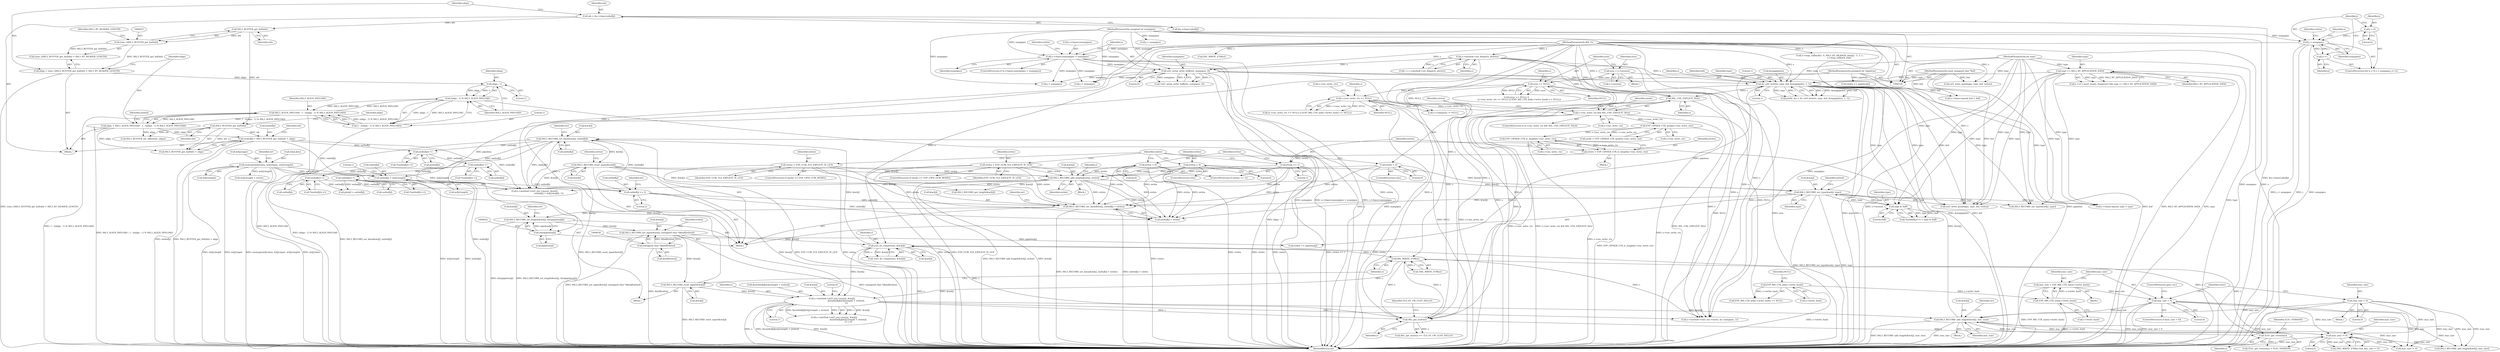 digraph "0_openssl_4ad93618d26a3ea23d36ad5498ff4f59eff3a4d2@array" {
"1000782" [label="(Call,outbuf[j] + wr[j].length)"];
"1000725" [label="(Call,SSL3_RECORD_set_data(&wr[j], outbuf[j]))"];
"1000653" [label="(Call,ssl3_do_compress(s, &wr[j]))"];
"1000574" [label="(Call,TLS1_get_version(s))"];
"1000565" [label="(Call,SSL_get_state(s))"];
"1000308" [label="(Call,do_ssl3_write(s, type, buf, &tmppipelen, 1, 1))"];
"1000196" [label="(Call,s->method->ssl_dispatch_alert(s))"];
"1000129" [label="(MethodParameterIn,SSL *s)"];
"1000214" [label="(Call,ssl3_setup_write_buffer(s, numpipes, 0))"];
"1000205" [label="(Call,s->rlayer.numwpipes < numpipes)"];
"1000165" [label="(Call,j < numpipes)"];
"1000168" [label="(Call,j++)"];
"1000162" [label="(Call,j = 0)"];
"1000133" [label="(MethodParameterIn,unsigned int numpipes)"];
"1000131" [label="(MethodParameterIn,const unsigned char *buf)"];
"1000298" [label="(Call,type == SSL3_RT_APPLICATION_DATA)"];
"1000130" [label="(MethodParameterIn,int type)"];
"1000466" [label="(Call,SSL_USE_EXPLICIT_IV(s))"];
"1000690" [label="(Call,SSL_WRITE_ETM(s))"];
"1000698" [label="(Call,s->method->ssl3_enc->mac(s, &wr[j],\n                                          &(outbuf[j][wr[j].length + eivlen]),\n                                          1))"];
"1000682" [label="(Call,SSL3_RECORD_reset_input(&wr[j]))"];
"1000628" [label="(Call,SSL3_RECORD_set_input(&wr[j], (unsigned char *)&buf[totlen]))"];
"1000618" [label="(Call,SSL3_RECORD_set_length(&wr[j], (int)pipelens[j]))"];
"1000608" [label="(Call,SSL3_RECORD_set_data(&wr[j], outbuf[j] + eivlen))"];
"1000545" [label="(Call,SSL3_RECORD_set_type(&wr[j], type))"];
"1000741" [label="(Call,SSL3_RECORD_add_length(&wr[j], eivlen))"];
"1000733" [label="(Call,SSL3_RECORD_reset_input(&wr[j]))"];
"1000488" [label="(Call,eivlen <= 1)"];
"1000481" [label="(Call,eivlen = EVP_CIPHER_CTX_iv_length(s->enc_write_ctx))"];
"1000483" [label="(Call,EVP_CIPHER_CTX_iv_length(s->enc_write_ctx))"];
"1000472" [label="(Call,EVP_CIPHER_CTX_mode(s->enc_write_ctx))"];
"1000462" [label="(Call,s->enc_write_ctx && SSL_USE_EXPLICIT_IV(s))"];
"1000241" [label="(Call,s->enc_write_ctx == NULL)"];
"1000237" [label="(Call,sess == NULL)"];
"1000230" [label="(Call,sess = s->session)"];
"1000499" [label="(Call,eivlen = EVP_GCM_TLS_EXPLICIT_IV_LEN)"];
"1000511" [label="(Call,eivlen = 0)"];
"1000491" [label="(Call,eivlen = 0)"];
"1000507" [label="(Call,eivlen = EVP_CCM_TLS_EXPLICIT_IV_LEN)"];
"1000515" [label="(Call,eivlen = 0)"];
"1000542" [label="(Call,type & 0xff)"];
"1000603" [label="(Call,outbuf[j] += 2)"];
"1000579" [label="(Call,outbuf[j]++)"];
"1000553" [label="(Call,outbuf[j]++)"];
"1000538" [label="(Call,outbuf[j]++)"];
"1000450" [label="(Call,outbuf[j] = SSL3_BUFFER_get_buf(wb) + align)"];
"1000455" [label="(Call,SSL3_BUFFER_get_buf(wb))"];
"1000436" [label="(Call,SSL3_BUFFER_get_buf(wb))"];
"1000421" [label="(Call,wb = &s->rlayer.wbuf[j])"];
"1000439" [label="(Call,align = SSL3_ALIGN_PAYLOAD - 1 - ((align - 1) % SSL3_ALIGN_PAYLOAD))"];
"1000441" [label="(Call,SSL3_ALIGN_PAYLOAD - 1 - ((align - 1) % SSL3_ALIGN_PAYLOAD))"];
"1000445" [label="(Call,(align - 1) % SSL3_ALIGN_PAYLOAD)"];
"1000446" [label="(Call,align - 1)"];
"1000431" [label="(Call,align = (size_t)SSL3_BUFFER_get_buf(wb) + SSL3_RT_HEADER_LENGTH)"];
"1000434" [label="(Call,(size_t)SSL3_BUFFER_get_buf(wb))"];
"1000443" [label="(Call,1 - ((align - 1) % SSL3_ALIGN_PAYLOAD))"];
"1000587" [label="(Call,outbuf[j]++)"];
"1000623" [label="(Call,(int)pipelens[j])"];
"1000132" [label="(MethodParameterIn,unsigned int *pipelens)"];
"1000633" [label="(Call,(unsigned char *)&buf[totlen])"];
"1000719" [label="(Call,SSL3_RECORD_add_length(&wr[j], mac_size))"];
"1000692" [label="(Call,mac_size != 0)"];
"1000273" [label="(Call,mac_size < 0)"];
"1000266" [label="(Call,mac_size = EVP_MD_CTX_size(s->write_hash))"];
"1000268" [label="(Call,EVP_MD_CTX_size(s->write_hash))"];
"1000247" [label="(Call,EVP_MD_CTX_md(s->write_hash))"];
"1000261" [label="(Call,mac_size = 0)"];
"1000666" [label="(Call,memcpy(wr[j].data, wr[j].input, wr[j].length))"];
"1000205" [label="(Call,s->rlayer.numwpipes < numpipes)"];
"1000457" [label="(Identifier,align)"];
"1000739" [label="(Identifier,eivlen)"];
"1000791" [label="(Literal,1)"];
"1000730" [label="(Call,outbuf[j])"];
"1000573" [label="(Call,TLS1_get_version(s) > TLS1_VERSION)"];
"1000609" [label="(Call,&wr[j])"];
"1000315" [label="(Literal,1)"];
"1000217" [label="(Literal,0)"];
"1000440" [label="(Identifier,align)"];
"1000499" [label="(Call,eivlen = EVP_GCM_TLS_EXPLICIT_IV_LEN)"];
"1000794" [label="(Call,SSL3_RECORD_add_length(&wr[j], mac_size))"];
"1000169" [label="(Identifier,j)"];
"1000884" [label="(Call,s->rlayer.wpend_type = type)"];
"1000542" [label="(Call,type & 0xff)"];
"1000422" [label="(Identifier,wb)"];
"1000461" [label="(ControlStructure,if (s->enc_write_ctx && SSL_USE_EXPLICIT_IV(s)))"];
"1000736" [label="(Identifier,wr)"];
"1000667" [label="(Call,wr[j].data)"];
"1000813" [label="(Call,s->msg_callback(1, 0, SSL3_RT_HEADER, plen[j] - 5, 5, s,\n                            s->msg_callback_arg))"];
"1000543" [label="(Identifier,type)"];
"1000509" [label="(Identifier,EVP_CCM_TLS_EXPLICIT_IV_LEN)"];
"1000463" [label="(Call,s->enc_write_ctx)"];
"1000625" [label="(Call,pipelens[j])"];
"1000782" [label="(Call,outbuf[j] + wr[j].length)"];
"1000631" [label="(Identifier,wr)"];
"1000628" [label="(Call,SSL3_RECORD_set_input(&wr[j], (unsigned char *)&buf[totlen]))"];
"1000161" [label="(ControlStructure,for (j = 0; j < numpipes; j++))"];
"1000877" [label="(Call,s->rlayer.wpend_buf = buf)"];
"1000240" [label="(Call,(s->enc_write_ctx == NULL) || (EVP_MD_CTX_md(s->write_hash) == NULL))"];
"1000535" [label="(Block,)"];
"1000536" [label="(Call,*(outbuf[j]++) = type & 0xff)"];
"1000770" [label="(Call,mac_size != 0)"];
"1000131" [label="(MethodParameterIn,const unsigned char *buf)"];
"1000276" [label="(ControlStructure,goto err;)"];
"1000272" [label="(ControlStructure,if (mac_size < 0))"];
"1000204" [label="(ControlStructure,if (s->rlayer.numwpipes < numpipes))"];
"1000555" [label="(Identifier,outbuf)"];
"1000248" [label="(Call,s->write_hash)"];
"1000690" [label="(Call,SSL_WRITE_ETM(s))"];
"1000801" [label="(Call,SSL3_RECORD_get_length(&wr[j]))"];
"1000621" [label="(Identifier,wr)"];
"1000908" [label="(MethodReturn,int)"];
"1000420" [label="(Block,)"];
"1000273" [label="(Call,mac_size < 0)"];
"1000482" [label="(Identifier,eivlen)"];
"1000613" [label="(Call,outbuf[j] + eivlen)"];
"1000481" [label="(Call,eivlen = EVP_CIPHER_CTX_iv_length(s->enc_write_ctx))"];
"1000167" [label="(Identifier,numpipes)"];
"1000423" [label="(Call,&s->rlayer.wbuf[j])"];
"1000251" [label="(Identifier,NULL)"];
"1000741" [label="(Call,SSL3_RECORD_add_length(&wr[j], eivlen))"];
"1000300" [label="(Identifier,SSL3_RT_APPLICATION_DATA)"];
"1000488" [label="(Call,eivlen <= 1)"];
"1000539" [label="(Call,outbuf[j])"];
"1000458" [label="(Call,SSL3_BUFFER_set_offset(wb, align))"];
"1000733" [label="(Call,SSL3_RECORD_reset_input(&wr[j]))"];
"1000447" [label="(Identifier,align)"];
"1000579" [label="(Call,outbuf[j]++)"];
"1000467" [label="(Identifier,s)"];
"1000783" [label="(Call,outbuf[j])"];
"1000550" [label="(Identifier,type)"];
"1000512" [label="(Identifier,eivlen)"];
"1000501" [label="(Identifier,EVP_GCM_TLS_EXPLICIT_IV_LEN)"];
"1000451" [label="(Call,outbuf[j])"];
"1000182" [label="(Call,ssl3_write_pending(s, type, buf, totlen))"];
"1000565" [label="(Call,SSL_get_state(s))"];
"1000689" [label="(Call,!SSL_WRITE_ETM(s))"];
"1000633" [label="(Call,(unsigned char *)&buf[totlen])"];
"1000618" [label="(Call,SSL3_RECORD_set_length(&wr[j], (int)pipelens[j]))"];
"1000466" [label="(Call,SSL_USE_EXPLICIT_IV(s))"];
"1000441" [label="(Call,SSL3_ALIGN_PAYLOAD - 1 - ((align - 1) % SSL3_ALIGN_PAYLOAD))"];
"1000236" [label="(Call,(sess == NULL) ||\n        (s->enc_write_ctx == NULL) || (EVP_MD_CTX_md(s->write_hash) == NULL))"];
"1000682" [label="(Call,SSL3_RECORD_reset_input(&wr[j]))"];
"1000717" [label="(Literal,0)"];
"1000211" [label="(Identifier,numpipes)"];
"1000491" [label="(Call,eivlen = 0)"];
"1000432" [label="(Identifier,align)"];
"1000768" [label="(Call,SSL_WRITE_ETM(s))"];
"1000691" [label="(Identifier,s)"];
"1000171" [label="(Identifier,totlen)"];
"1000493" [label="(Literal,0)"];
"1000433" [label="(Call,(size_t)SSL3_BUFFER_get_buf(wb) + SSL3_RT_HEADER_LENGTH)"];
"1000655" [label="(Call,&wr[j])"];
"1000510" [label="(ControlStructure,else)"];
"1000162" [label="(Call,j = 0)"];
"1000699" [label="(Identifier,s)"];
"1000704" [label="(Call,&(outbuf[j][wr[j].length + eivlen]))"];
"1000517" [label="(Literal,0)"];
"1000578" [label="(Call,*(outbuf[j]++))"];
"1000437" [label="(Identifier,wb)"];
"1000299" [label="(Identifier,type)"];
"1000444" [label="(Literal,1)"];
"1000697" [label="(Call,s->method->ssl3_enc->mac(s, &wr[j],\n                                          &(outbuf[j][wr[j].length + eivlen]),\n                                          1) < 0)"];
"1000267" [label="(Identifier,mac_size)"];
"1000635" [label="(Call,&buf[totlen])"];
"1000776" [label="(Call,s->method->ssl3_enc->mac(s, &wr[j],\n                                          outbuf[j] + wr[j].length, 1))"];
"1000566" [label="(Identifier,s)"];
"1000629" [label="(Call,&wr[j])"];
"1000462" [label="(Call,s->enc_write_ctx && SSL_USE_EXPLICIT_IV(s))"];
"1000700" [label="(Call,&wr[j])"];
"1000164" [label="(Literal,0)"];
"1000232" [label="(Call,s->session)"];
"1000619" [label="(Call,&wr[j])"];
"1000238" [label="(Identifier,sess)"];
"1000165" [label="(Call,j < numpipes)"];
"1000827" [label="(Call,SSL3_RECORD_set_type(&wr[j], type))"];
"1000786" [label="(Call,wr[j].length)"];
"1000456" [label="(Identifier,wb)"];
"1000567" [label="(Identifier,TLS_ST_CW_CLNT_HELLO)"];
"1000194" [label="(Call,i = s->method->ssl_dispatch_alert(s))"];
"1000431" [label="(Call,align = (size_t)SSL3_BUFFER_get_buf(wb) + SSL3_RT_HEADER_LENGTH)"];
"1000692" [label="(Call,mac_size != 0)"];
"1000695" [label="(Block,)"];
"1000554" [label="(Call,outbuf[j])"];
"1000130" [label="(MethodParameterIn,int type)"];
"1000129" [label="(MethodParameterIn,SSL *s)"];
"1000415" [label="(Call,j < numpipes)"];
"1000314" [label="(Literal,1)"];
"1000688" [label="(Call,!SSL_WRITE_ETM(s) && mac_size != 0)"];
"1000694" [label="(Literal,0)"];
"1000197" [label="(Identifier,s)"];
"1000677" [label="(Call,wr[j].length)"];
"1000709" [label="(Call,wr[j].length + eivlen)"];
"1000168" [label="(Call,j++)"];
"1000693" [label="(Identifier,mac_size)"];
"1000268" [label="(Call,EVP_MD_CTX_size(s->write_hash))"];
"1000306" [label="(Call,prefix_len = do_ssl3_write(s, type, buf, &tmppipelen, 1, 1))"];
"1000553" [label="(Call,outbuf[j]++)"];
"1000274" [label="(Identifier,mac_size)"];
"1000280" [label="(Identifier,clear)"];
"1000443" [label="(Call,1 - ((align - 1) % SSL3_ALIGN_PAYLOAD))"];
"1000552" [label="(Call,*(outbuf[j]++))"];
"1000249" [label="(Identifier,s)"];
"1000666" [label="(Call,memcpy(wr[j].data, wr[j].input, wr[j].length))"];
"1000446" [label="(Call,align - 1)"];
"1000515" [label="(Call,eivlen = 0)"];
"1000508" [label="(Identifier,eivlen)"];
"1000604" [label="(Call,outbuf[j])"];
"1000298" [label="(Call,type == SSL3_RT_APPLICATION_DATA)"];
"1000746" [label="(Identifier,eivlen)"];
"1000503" [label="(ControlStructure,if (mode == EVP_CIPH_CCM_MODE))"];
"1000170" [label="(Call,totlen += pipelens[j])"];
"1000206" [label="(Call,s->rlayer.numwpipes)"];
"1000237" [label="(Call,sess == NULL)"];
"1000241" [label="(Call,s->enc_write_ctx == NULL)"];
"1000544" [label="(Literal,0xff)"];
"1000471" [label="(Identifier,mode)"];
"1000575" [label="(Identifier,s)"];
"1000454" [label="(Call,SSL3_BUFFER_get_buf(wb) + align)"];
"1000265" [label="(Block,)"];
"1000252" [label="(Block,)"];
"1000546" [label="(Call,&wr[j])"];
"1000740" [label="(Block,)"];
"1000262" [label="(Identifier,mac_size)"];
"1000243" [label="(Identifier,s)"];
"1000719" [label="(Call,SSL3_RECORD_add_length(&wr[j], mac_size))"];
"1000439" [label="(Call,align = SSL3_ALIGN_PAYLOAD - 1 - ((align - 1) % SSL3_ALIGN_PAYLOAD))"];
"1000449" [label="(Identifier,SSL3_ALIGN_PAYLOAD)"];
"1000470" [label="(Call,mode = EVP_CIPHER_CTX_mode(s->enc_write_ctx))"];
"1000530" [label="(Call,j < numpipes)"];
"1000436" [label="(Call,SSL3_BUFFER_get_buf(wb))"];
"1000716" [label="(Literal,1)"];
"1000215" [label="(Identifier,s)"];
"1000507" [label="(Call,eivlen = EVP_CCM_TLS_EXPLICIT_IV_LEN)"];
"1000455" [label="(Call,SSL3_BUFFER_get_buf(wb))"];
"1000564" [label="(Call,SSL_get_state(s) == TLS_ST_CW_CLNT_HELLO)"];
"1000231" [label="(Identifier,sess)"];
"1000586" [label="(Call,*(outbuf[j]++))"];
"1000495" [label="(ControlStructure,if (mode == EVP_CIPH_GCM_MODE))"];
"1000445" [label="(Call,(align - 1) % SSL3_ALIGN_PAYLOAD)"];
"1000230" [label="(Call,sess = s->session)"];
"1000639" [label="(Call,totlen += pipelens[j])"];
"1000640" [label="(Identifier,totlen)"];
"1000665" [label="(Block,)"];
"1000653" [label="(Call,ssl3_do_compress(s, &wr[j]))"];
"1000623" [label="(Call,(int)pipelens[j])"];
"1000645" [label="(Call,s->compress != NULL)"];
"1000490" [label="(Literal,1)"];
"1000580" [label="(Call,outbuf[j])"];
"1000728" [label="(Identifier,wr)"];
"1000214" [label="(Call,ssl3_setup_write_buffer(s, numpipes, 0))"];
"1000574" [label="(Call,TLS1_get_version(s))"];
"1000672" [label="(Call,wr[j].input)"];
"1000683" [label="(Call,&wr[j])"];
"1000519" [label="(Identifier,totlen)"];
"1000421" [label="(Call,wb = &s->rlayer.wbuf[j])"];
"1000312" [label="(Call,&tmppipelen)"];
"1000434" [label="(Call,(size_t)SSL3_BUFFER_get_buf(wb))"];
"1000135" [label="(Block,)"];
"1000459" [label="(Identifier,wb)"];
"1000269" [label="(Call,s->write_hash)"];
"1000448" [label="(Literal,1)"];
"1000246" [label="(Call,EVP_MD_CTX_md(s->write_hash) == NULL)"];
"1000587" [label="(Call,outbuf[j]++)"];
"1000438" [label="(Identifier,SSL3_RT_HEADER_LENGTH)"];
"1000309" [label="(Identifier,s)"];
"1000698" [label="(Call,s->method->ssl3_enc->mac(s, &wr[j],\n                                          &(outbuf[j][wr[j].length + eivlen]),\n                                          1))"];
"1000245" [label="(Identifier,NULL)"];
"1000450" [label="(Call,outbuf[j] = SSL3_BUFFER_get_buf(wb) + align)"];
"1000261" [label="(Call,mac_size = 0)"];
"1000749" [label="(Call,s->method->ssl3_enc->enc(s, wr, numpipes, 1))"];
"1000516" [label="(Identifier,eivlen)"];
"1000603" [label="(Call,outbuf[j] += 2)"];
"1000163" [label="(Identifier,j)"];
"1000489" [label="(Identifier,eivlen)"];
"1000196" [label="(Call,s->method->ssl_dispatch_alert(s))"];
"1000275" [label="(Literal,0)"];
"1000216" [label="(Identifier,numpipes)"];
"1000179" [label="(Identifier,s)"];
"1000224" [label="(Identifier,totlen)"];
"1000588" [label="(Call,outbuf[j])"];
"1000483" [label="(Call,EVP_CIPHER_CTX_iv_length(s->enc_write_ctx))"];
"1000472" [label="(Call,EVP_CIPHER_CTX_mode(s->enc_write_ctx))"];
"1000311" [label="(Identifier,buf)"];
"1000538" [label="(Call,outbuf[j]++)"];
"1000166" [label="(Identifier,j)"];
"1000685" [label="(Identifier,wr)"];
"1000239" [label="(Identifier,NULL)"];
"1000654" [label="(Identifier,s)"];
"1000537" [label="(Call,*(outbuf[j]++))"];
"1000720" [label="(Call,&wr[j])"];
"1000545" [label="(Call,SSL3_RECORD_set_type(&wr[j], type))"];
"1000213" [label="(Call,!ssl3_setup_write_buffer(s, numpipes, 0))"];
"1000514" [label="(ControlStructure,else)"];
"1000308" [label="(Call,do_ssl3_write(s, type, buf, &tmppipelen, 1, 1))"];
"1000607" [label="(Literal,2)"];
"1000473" [label="(Call,s->enc_write_ctx)"];
"1000734" [label="(Call,&wr[j])"];
"1000442" [label="(Identifier,SSL3_ALIGN_PAYLOAD)"];
"1000242" [label="(Call,s->enc_write_ctx)"];
"1000596" [label="(Call,plen[j] = outbuf[j])"];
"1000608" [label="(Call,SSL3_RECORD_set_data(&wr[j], outbuf[j] + eivlen))"];
"1000534" [label="(Identifier,j)"];
"1000725" [label="(Call,SSL3_RECORD_set_data(&wr[j], outbuf[j]))"];
"1000132" [label="(MethodParameterIn,unsigned int *pipelens)"];
"1000760" [label="(Call,j < numpipes)"];
"1000292" [label="(Call,s->s3->need_empty_fragments && type == SSL3_RT_APPLICATION_DATA)"];
"1000487" [label="(ControlStructure,if (eivlen <= 1))"];
"1000724" [label="(Identifier,mac_size)"];
"1000310" [label="(Identifier,type)"];
"1000492" [label="(Identifier,eivlen)"];
"1000500" [label="(Identifier,eivlen)"];
"1000480" [label="(Block,)"];
"1000247" [label="(Call,EVP_MD_CTX_md(s->write_hash))"];
"1000266" [label="(Call,mac_size = EVP_MD_CTX_size(s->write_hash))"];
"1000263" [label="(Literal,0)"];
"1000899" [label="(Call,ssl3_write_pending(s, type, buf, totlen))"];
"1000133" [label="(MethodParameterIn,unsigned int numpipes)"];
"1000742" [label="(Call,&wr[j])"];
"1000726" [label="(Call,&wr[j])"];
"1000576" [label="(Identifier,TLS1_VERSION)"];
"1000511" [label="(Call,eivlen = 0)"];
"1000484" [label="(Call,s->enc_write_ctx)"];
"1000611" [label="(Identifier,wr)"];
"1000513" [label="(Literal,0)"];
"1000452" [label="(Identifier,outbuf)"];
"1000652" [label="(Call,!ssl3_do_compress(s, &wr[j]))"];
"1000782" -> "1000776"  [label="AST: "];
"1000782" -> "1000786"  [label="CFG: "];
"1000783" -> "1000782"  [label="AST: "];
"1000786" -> "1000782"  [label="AST: "];
"1000791" -> "1000782"  [label="CFG: "];
"1000782" -> "1000908"  [label="DDG: outbuf[j]"];
"1000782" -> "1000908"  [label="DDG: wr[j].length"];
"1000725" -> "1000782"  [label="DDG: outbuf[j]"];
"1000450" -> "1000782"  [label="DDG: outbuf[j]"];
"1000666" -> "1000782"  [label="DDG: wr[j].length"];
"1000725" -> "1000535"  [label="AST: "];
"1000725" -> "1000730"  [label="CFG: "];
"1000726" -> "1000725"  [label="AST: "];
"1000730" -> "1000725"  [label="AST: "];
"1000736" -> "1000725"  [label="CFG: "];
"1000725" -> "1000908"  [label="DDG: outbuf[j]"];
"1000725" -> "1000908"  [label="DDG: SSL3_RECORD_set_data(&wr[j], outbuf[j])"];
"1000725" -> "1000538"  [label="DDG: outbuf[j]"];
"1000653" -> "1000725"  [label="DDG: &wr[j]"];
"1000682" -> "1000725"  [label="DDG: &wr[j]"];
"1000719" -> "1000725"  [label="DDG: &wr[j]"];
"1000603" -> "1000725"  [label="DDG: outbuf[j]"];
"1000725" -> "1000733"  [label="DDG: &wr[j]"];
"1000725" -> "1000776"  [label="DDG: outbuf[j]"];
"1000653" -> "1000652"  [label="AST: "];
"1000653" -> "1000655"  [label="CFG: "];
"1000654" -> "1000653"  [label="AST: "];
"1000655" -> "1000653"  [label="AST: "];
"1000652" -> "1000653"  [label="CFG: "];
"1000653" -> "1000908"  [label="DDG: &wr[j]"];
"1000653" -> "1000908"  [label="DDG: s"];
"1000653" -> "1000652"  [label="DDG: s"];
"1000653" -> "1000652"  [label="DDG: &wr[j]"];
"1000574" -> "1000653"  [label="DDG: s"];
"1000565" -> "1000653"  [label="DDG: s"];
"1000129" -> "1000653"  [label="DDG: s"];
"1000628" -> "1000653"  [label="DDG: &wr[j]"];
"1000653" -> "1000690"  [label="DDG: s"];
"1000653" -> "1000698"  [label="DDG: &wr[j]"];
"1000574" -> "1000573"  [label="AST: "];
"1000574" -> "1000575"  [label="CFG: "];
"1000575" -> "1000574"  [label="AST: "];
"1000576" -> "1000574"  [label="CFG: "];
"1000574" -> "1000573"  [label="DDG: s"];
"1000565" -> "1000574"  [label="DDG: s"];
"1000129" -> "1000574"  [label="DDG: s"];
"1000574" -> "1000690"  [label="DDG: s"];
"1000565" -> "1000564"  [label="AST: "];
"1000565" -> "1000566"  [label="CFG: "];
"1000566" -> "1000565"  [label="AST: "];
"1000567" -> "1000565"  [label="CFG: "];
"1000565" -> "1000564"  [label="DDG: s"];
"1000308" -> "1000565"  [label="DDG: s"];
"1000466" -> "1000565"  [label="DDG: s"];
"1000196" -> "1000565"  [label="DDG: s"];
"1000214" -> "1000565"  [label="DDG: s"];
"1000690" -> "1000565"  [label="DDG: s"];
"1000698" -> "1000565"  [label="DDG: s"];
"1000129" -> "1000565"  [label="DDG: s"];
"1000565" -> "1000690"  [label="DDG: s"];
"1000308" -> "1000306"  [label="AST: "];
"1000308" -> "1000315"  [label="CFG: "];
"1000309" -> "1000308"  [label="AST: "];
"1000310" -> "1000308"  [label="AST: "];
"1000311" -> "1000308"  [label="AST: "];
"1000312" -> "1000308"  [label="AST: "];
"1000314" -> "1000308"  [label="AST: "];
"1000315" -> "1000308"  [label="AST: "];
"1000306" -> "1000308"  [label="CFG: "];
"1000308" -> "1000908"  [label="DDG: type"];
"1000308" -> "1000908"  [label="DDG: s"];
"1000308" -> "1000908"  [label="DDG: &tmppipelen"];
"1000308" -> "1000908"  [label="DDG: buf"];
"1000308" -> "1000306"  [label="DDG: s"];
"1000308" -> "1000306"  [label="DDG: &tmppipelen"];
"1000308" -> "1000306"  [label="DDG: buf"];
"1000308" -> "1000306"  [label="DDG: type"];
"1000308" -> "1000306"  [label="DDG: 1"];
"1000196" -> "1000308"  [label="DDG: s"];
"1000214" -> "1000308"  [label="DDG: s"];
"1000129" -> "1000308"  [label="DDG: s"];
"1000131" -> "1000308"  [label="DDG: buf"];
"1000298" -> "1000308"  [label="DDG: type"];
"1000130" -> "1000308"  [label="DDG: type"];
"1000308" -> "1000466"  [label="DDG: s"];
"1000308" -> "1000542"  [label="DDG: type"];
"1000308" -> "1000749"  [label="DDG: s"];
"1000308" -> "1000827"  [label="DDG: type"];
"1000308" -> "1000877"  [label="DDG: buf"];
"1000308" -> "1000884"  [label="DDG: type"];
"1000308" -> "1000899"  [label="DDG: type"];
"1000308" -> "1000899"  [label="DDG: buf"];
"1000196" -> "1000194"  [label="AST: "];
"1000196" -> "1000197"  [label="CFG: "];
"1000197" -> "1000196"  [label="AST: "];
"1000194" -> "1000196"  [label="CFG: "];
"1000196" -> "1000908"  [label="DDG: s"];
"1000196" -> "1000194"  [label="DDG: s"];
"1000129" -> "1000196"  [label="DDG: s"];
"1000196" -> "1000214"  [label="DDG: s"];
"1000196" -> "1000466"  [label="DDG: s"];
"1000196" -> "1000749"  [label="DDG: s"];
"1000129" -> "1000128"  [label="AST: "];
"1000129" -> "1000908"  [label="DDG: s"];
"1000129" -> "1000182"  [label="DDG: s"];
"1000129" -> "1000214"  [label="DDG: s"];
"1000129" -> "1000466"  [label="DDG: s"];
"1000129" -> "1000690"  [label="DDG: s"];
"1000129" -> "1000698"  [label="DDG: s"];
"1000129" -> "1000749"  [label="DDG: s"];
"1000129" -> "1000768"  [label="DDG: s"];
"1000129" -> "1000776"  [label="DDG: s"];
"1000129" -> "1000813"  [label="DDG: s"];
"1000129" -> "1000899"  [label="DDG: s"];
"1000214" -> "1000213"  [label="AST: "];
"1000214" -> "1000217"  [label="CFG: "];
"1000215" -> "1000214"  [label="AST: "];
"1000216" -> "1000214"  [label="AST: "];
"1000217" -> "1000214"  [label="AST: "];
"1000213" -> "1000214"  [label="CFG: "];
"1000214" -> "1000908"  [label="DDG: numpipes"];
"1000214" -> "1000908"  [label="DDG: s"];
"1000214" -> "1000213"  [label="DDG: s"];
"1000214" -> "1000213"  [label="DDG: numpipes"];
"1000214" -> "1000213"  [label="DDG: 0"];
"1000205" -> "1000214"  [label="DDG: numpipes"];
"1000133" -> "1000214"  [label="DDG: numpipes"];
"1000214" -> "1000415"  [label="DDG: numpipes"];
"1000214" -> "1000466"  [label="DDG: s"];
"1000214" -> "1000530"  [label="DDG: numpipes"];
"1000214" -> "1000749"  [label="DDG: s"];
"1000205" -> "1000204"  [label="AST: "];
"1000205" -> "1000211"  [label="CFG: "];
"1000206" -> "1000205"  [label="AST: "];
"1000211" -> "1000205"  [label="AST: "];
"1000215" -> "1000205"  [label="CFG: "];
"1000224" -> "1000205"  [label="CFG: "];
"1000205" -> "1000908"  [label="DDG: s->rlayer.numwpipes"];
"1000205" -> "1000908"  [label="DDG: numpipes"];
"1000205" -> "1000908"  [label="DDG: s->rlayer.numwpipes < numpipes"];
"1000165" -> "1000205"  [label="DDG: numpipes"];
"1000133" -> "1000205"  [label="DDG: numpipes"];
"1000205" -> "1000415"  [label="DDG: numpipes"];
"1000205" -> "1000530"  [label="DDG: numpipes"];
"1000165" -> "1000161"  [label="AST: "];
"1000165" -> "1000167"  [label="CFG: "];
"1000166" -> "1000165"  [label="AST: "];
"1000167" -> "1000165"  [label="AST: "];
"1000171" -> "1000165"  [label="CFG: "];
"1000179" -> "1000165"  [label="CFG: "];
"1000165" -> "1000908"  [label="DDG: j"];
"1000165" -> "1000908"  [label="DDG: numpipes"];
"1000165" -> "1000908"  [label="DDG: j < numpipes"];
"1000168" -> "1000165"  [label="DDG: j"];
"1000162" -> "1000165"  [label="DDG: j"];
"1000133" -> "1000165"  [label="DDG: numpipes"];
"1000165" -> "1000168"  [label="DDG: j"];
"1000168" -> "1000161"  [label="AST: "];
"1000168" -> "1000169"  [label="CFG: "];
"1000169" -> "1000168"  [label="AST: "];
"1000166" -> "1000168"  [label="CFG: "];
"1000162" -> "1000161"  [label="AST: "];
"1000162" -> "1000164"  [label="CFG: "];
"1000163" -> "1000162"  [label="AST: "];
"1000164" -> "1000162"  [label="AST: "];
"1000166" -> "1000162"  [label="CFG: "];
"1000133" -> "1000128"  [label="AST: "];
"1000133" -> "1000908"  [label="DDG: numpipes"];
"1000133" -> "1000415"  [label="DDG: numpipes"];
"1000133" -> "1000530"  [label="DDG: numpipes"];
"1000133" -> "1000749"  [label="DDG: numpipes"];
"1000133" -> "1000760"  [label="DDG: numpipes"];
"1000131" -> "1000128"  [label="AST: "];
"1000131" -> "1000908"  [label="DDG: buf"];
"1000131" -> "1000182"  [label="DDG: buf"];
"1000131" -> "1000877"  [label="DDG: buf"];
"1000131" -> "1000899"  [label="DDG: buf"];
"1000298" -> "1000292"  [label="AST: "];
"1000298" -> "1000300"  [label="CFG: "];
"1000299" -> "1000298"  [label="AST: "];
"1000300" -> "1000298"  [label="AST: "];
"1000292" -> "1000298"  [label="CFG: "];
"1000298" -> "1000908"  [label="DDG: type"];
"1000298" -> "1000908"  [label="DDG: SSL3_RT_APPLICATION_DATA"];
"1000298" -> "1000292"  [label="DDG: type"];
"1000298" -> "1000292"  [label="DDG: SSL3_RT_APPLICATION_DATA"];
"1000130" -> "1000298"  [label="DDG: type"];
"1000298" -> "1000542"  [label="DDG: type"];
"1000298" -> "1000827"  [label="DDG: type"];
"1000298" -> "1000884"  [label="DDG: type"];
"1000298" -> "1000899"  [label="DDG: type"];
"1000130" -> "1000128"  [label="AST: "];
"1000130" -> "1000908"  [label="DDG: type"];
"1000130" -> "1000182"  [label="DDG: type"];
"1000130" -> "1000542"  [label="DDG: type"];
"1000130" -> "1000545"  [label="DDG: type"];
"1000130" -> "1000827"  [label="DDG: type"];
"1000130" -> "1000884"  [label="DDG: type"];
"1000130" -> "1000899"  [label="DDG: type"];
"1000466" -> "1000462"  [label="AST: "];
"1000466" -> "1000467"  [label="CFG: "];
"1000467" -> "1000466"  [label="AST: "];
"1000462" -> "1000466"  [label="CFG: "];
"1000466" -> "1000462"  [label="DDG: s"];
"1000466" -> "1000749"  [label="DDG: s"];
"1000690" -> "1000689"  [label="AST: "];
"1000690" -> "1000691"  [label="CFG: "];
"1000691" -> "1000690"  [label="AST: "];
"1000689" -> "1000690"  [label="CFG: "];
"1000690" -> "1000689"  [label="DDG: s"];
"1000690" -> "1000698"  [label="DDG: s"];
"1000690" -> "1000749"  [label="DDG: s"];
"1000698" -> "1000697"  [label="AST: "];
"1000698" -> "1000716"  [label="CFG: "];
"1000699" -> "1000698"  [label="AST: "];
"1000700" -> "1000698"  [label="AST: "];
"1000704" -> "1000698"  [label="AST: "];
"1000716" -> "1000698"  [label="AST: "];
"1000717" -> "1000698"  [label="CFG: "];
"1000698" -> "1000908"  [label="DDG: &wr[j]"];
"1000698" -> "1000908"  [label="DDG: s"];
"1000698" -> "1000908"  [label="DDG: &(outbuf[j][wr[j].length + eivlen])"];
"1000698" -> "1000697"  [label="DDG: s"];
"1000698" -> "1000697"  [label="DDG: &wr[j]"];
"1000698" -> "1000697"  [label="DDG: &(outbuf[j][wr[j].length + eivlen])"];
"1000698" -> "1000697"  [label="DDG: 1"];
"1000682" -> "1000698"  [label="DDG: &wr[j]"];
"1000698" -> "1000719"  [label="DDG: &wr[j]"];
"1000698" -> "1000749"  [label="DDG: s"];
"1000682" -> "1000665"  [label="AST: "];
"1000682" -> "1000683"  [label="CFG: "];
"1000683" -> "1000682"  [label="AST: "];
"1000691" -> "1000682"  [label="CFG: "];
"1000682" -> "1000908"  [label="DDG: SSL3_RECORD_reset_input(&wr[j])"];
"1000628" -> "1000682"  [label="DDG: &wr[j]"];
"1000628" -> "1000535"  [label="AST: "];
"1000628" -> "1000633"  [label="CFG: "];
"1000629" -> "1000628"  [label="AST: "];
"1000633" -> "1000628"  [label="AST: "];
"1000640" -> "1000628"  [label="CFG: "];
"1000628" -> "1000908"  [label="DDG: (unsigned char *)&buf[totlen]"];
"1000628" -> "1000908"  [label="DDG: SSL3_RECORD_set_input(&wr[j], (unsigned char *)&buf[totlen])"];
"1000618" -> "1000628"  [label="DDG: &wr[j]"];
"1000633" -> "1000628"  [label="DDG: &buf[totlen]"];
"1000618" -> "1000535"  [label="AST: "];
"1000618" -> "1000623"  [label="CFG: "];
"1000619" -> "1000618"  [label="AST: "];
"1000623" -> "1000618"  [label="AST: "];
"1000631" -> "1000618"  [label="CFG: "];
"1000618" -> "1000908"  [label="DDG: (int)pipelens[j]"];
"1000618" -> "1000908"  [label="DDG: SSL3_RECORD_set_length(&wr[j], (int)pipelens[j])"];
"1000608" -> "1000618"  [label="DDG: &wr[j]"];
"1000623" -> "1000618"  [label="DDG: pipelens[j]"];
"1000608" -> "1000535"  [label="AST: "];
"1000608" -> "1000613"  [label="CFG: "];
"1000609" -> "1000608"  [label="AST: "];
"1000613" -> "1000608"  [label="AST: "];
"1000621" -> "1000608"  [label="CFG: "];
"1000608" -> "1000908"  [label="DDG: outbuf[j] + eivlen"];
"1000608" -> "1000908"  [label="DDG: SSL3_RECORD_set_data(&wr[j], outbuf[j] + eivlen)"];
"1000545" -> "1000608"  [label="DDG: &wr[j]"];
"1000603" -> "1000608"  [label="DDG: outbuf[j]"];
"1000488" -> "1000608"  [label="DDG: eivlen"];
"1000499" -> "1000608"  [label="DDG: eivlen"];
"1000511" -> "1000608"  [label="DDG: eivlen"];
"1000491" -> "1000608"  [label="DDG: eivlen"];
"1000507" -> "1000608"  [label="DDG: eivlen"];
"1000741" -> "1000608"  [label="DDG: eivlen"];
"1000515" -> "1000608"  [label="DDG: eivlen"];
"1000545" -> "1000535"  [label="AST: "];
"1000545" -> "1000550"  [label="CFG: "];
"1000546" -> "1000545"  [label="AST: "];
"1000550" -> "1000545"  [label="AST: "];
"1000555" -> "1000545"  [label="CFG: "];
"1000545" -> "1000908"  [label="DDG: type"];
"1000545" -> "1000908"  [label="DDG: SSL3_RECORD_set_type(&wr[j], type)"];
"1000545" -> "1000542"  [label="DDG: type"];
"1000741" -> "1000545"  [label="DDG: &wr[j]"];
"1000733" -> "1000545"  [label="DDG: &wr[j]"];
"1000542" -> "1000545"  [label="DDG: type"];
"1000545" -> "1000827"  [label="DDG: type"];
"1000545" -> "1000884"  [label="DDG: type"];
"1000545" -> "1000899"  [label="DDG: type"];
"1000741" -> "1000740"  [label="AST: "];
"1000741" -> "1000746"  [label="CFG: "];
"1000742" -> "1000741"  [label="AST: "];
"1000746" -> "1000741"  [label="AST: "];
"1000534" -> "1000741"  [label="CFG: "];
"1000741" -> "1000908"  [label="DDG: &wr[j]"];
"1000741" -> "1000908"  [label="DDG: eivlen"];
"1000741" -> "1000908"  [label="DDG: SSL3_RECORD_add_length(&wr[j], eivlen)"];
"1000741" -> "1000613"  [label="DDG: eivlen"];
"1000733" -> "1000741"  [label="DDG: &wr[j]"];
"1000488" -> "1000741"  [label="DDG: eivlen"];
"1000499" -> "1000741"  [label="DDG: eivlen"];
"1000511" -> "1000741"  [label="DDG: eivlen"];
"1000491" -> "1000741"  [label="DDG: eivlen"];
"1000507" -> "1000741"  [label="DDG: eivlen"];
"1000515" -> "1000741"  [label="DDG: eivlen"];
"1000741" -> "1000776"  [label="DDG: &wr[j]"];
"1000741" -> "1000801"  [label="DDG: &wr[j]"];
"1000733" -> "1000535"  [label="AST: "];
"1000733" -> "1000734"  [label="CFG: "];
"1000734" -> "1000733"  [label="AST: "];
"1000739" -> "1000733"  [label="CFG: "];
"1000733" -> "1000908"  [label="DDG: &wr[j]"];
"1000733" -> "1000908"  [label="DDG: SSL3_RECORD_reset_input(&wr[j])"];
"1000733" -> "1000776"  [label="DDG: &wr[j]"];
"1000733" -> "1000801"  [label="DDG: &wr[j]"];
"1000488" -> "1000487"  [label="AST: "];
"1000488" -> "1000490"  [label="CFG: "];
"1000489" -> "1000488"  [label="AST: "];
"1000490" -> "1000488"  [label="AST: "];
"1000492" -> "1000488"  [label="CFG: "];
"1000519" -> "1000488"  [label="CFG: "];
"1000488" -> "1000908"  [label="DDG: eivlen"];
"1000488" -> "1000908"  [label="DDG: eivlen <= 1"];
"1000481" -> "1000488"  [label="DDG: eivlen"];
"1000488" -> "1000613"  [label="DDG: eivlen"];
"1000481" -> "1000480"  [label="AST: "];
"1000481" -> "1000483"  [label="CFG: "];
"1000482" -> "1000481"  [label="AST: "];
"1000483" -> "1000481"  [label="AST: "];
"1000489" -> "1000481"  [label="CFG: "];
"1000481" -> "1000908"  [label="DDG: EVP_CIPHER_CTX_iv_length(s->enc_write_ctx)"];
"1000483" -> "1000481"  [label="DDG: s->enc_write_ctx"];
"1000483" -> "1000484"  [label="CFG: "];
"1000484" -> "1000483"  [label="AST: "];
"1000483" -> "1000908"  [label="DDG: s->enc_write_ctx"];
"1000472" -> "1000483"  [label="DDG: s->enc_write_ctx"];
"1000472" -> "1000470"  [label="AST: "];
"1000472" -> "1000473"  [label="CFG: "];
"1000473" -> "1000472"  [label="AST: "];
"1000470" -> "1000472"  [label="CFG: "];
"1000472" -> "1000908"  [label="DDG: s->enc_write_ctx"];
"1000472" -> "1000470"  [label="DDG: s->enc_write_ctx"];
"1000462" -> "1000472"  [label="DDG: s->enc_write_ctx"];
"1000462" -> "1000461"  [label="AST: "];
"1000462" -> "1000463"  [label="CFG: "];
"1000463" -> "1000462"  [label="AST: "];
"1000471" -> "1000462"  [label="CFG: "];
"1000516" -> "1000462"  [label="CFG: "];
"1000462" -> "1000908"  [label="DDG: s->enc_write_ctx"];
"1000462" -> "1000908"  [label="DDG: s->enc_write_ctx && SSL_USE_EXPLICIT_IV(s)"];
"1000462" -> "1000908"  [label="DDG: SSL_USE_EXPLICIT_IV(s)"];
"1000241" -> "1000462"  [label="DDG: s->enc_write_ctx"];
"1000241" -> "1000240"  [label="AST: "];
"1000241" -> "1000245"  [label="CFG: "];
"1000242" -> "1000241"  [label="AST: "];
"1000245" -> "1000241"  [label="AST: "];
"1000249" -> "1000241"  [label="CFG: "];
"1000240" -> "1000241"  [label="CFG: "];
"1000241" -> "1000908"  [label="DDG: s->enc_write_ctx"];
"1000241" -> "1000908"  [label="DDG: NULL"];
"1000241" -> "1000240"  [label="DDG: s->enc_write_ctx"];
"1000241" -> "1000240"  [label="DDG: NULL"];
"1000237" -> "1000241"  [label="DDG: NULL"];
"1000241" -> "1000246"  [label="DDG: NULL"];
"1000241" -> "1000645"  [label="DDG: NULL"];
"1000237" -> "1000236"  [label="AST: "];
"1000237" -> "1000239"  [label="CFG: "];
"1000238" -> "1000237"  [label="AST: "];
"1000239" -> "1000237"  [label="AST: "];
"1000243" -> "1000237"  [label="CFG: "];
"1000236" -> "1000237"  [label="CFG: "];
"1000237" -> "1000908"  [label="DDG: NULL"];
"1000237" -> "1000908"  [label="DDG: sess"];
"1000237" -> "1000236"  [label="DDG: sess"];
"1000237" -> "1000236"  [label="DDG: NULL"];
"1000230" -> "1000237"  [label="DDG: sess"];
"1000237" -> "1000645"  [label="DDG: NULL"];
"1000230" -> "1000135"  [label="AST: "];
"1000230" -> "1000232"  [label="CFG: "];
"1000231" -> "1000230"  [label="AST: "];
"1000232" -> "1000230"  [label="AST: "];
"1000238" -> "1000230"  [label="CFG: "];
"1000230" -> "1000908"  [label="DDG: s->session"];
"1000499" -> "1000495"  [label="AST: "];
"1000499" -> "1000501"  [label="CFG: "];
"1000500" -> "1000499"  [label="AST: "];
"1000501" -> "1000499"  [label="AST: "];
"1000519" -> "1000499"  [label="CFG: "];
"1000499" -> "1000908"  [label="DDG: eivlen"];
"1000499" -> "1000908"  [label="DDG: EVP_GCM_TLS_EXPLICIT_IV_LEN"];
"1000499" -> "1000613"  [label="DDG: eivlen"];
"1000511" -> "1000510"  [label="AST: "];
"1000511" -> "1000513"  [label="CFG: "];
"1000512" -> "1000511"  [label="AST: "];
"1000513" -> "1000511"  [label="AST: "];
"1000519" -> "1000511"  [label="CFG: "];
"1000511" -> "1000908"  [label="DDG: eivlen"];
"1000511" -> "1000613"  [label="DDG: eivlen"];
"1000491" -> "1000487"  [label="AST: "];
"1000491" -> "1000493"  [label="CFG: "];
"1000492" -> "1000491"  [label="AST: "];
"1000493" -> "1000491"  [label="AST: "];
"1000519" -> "1000491"  [label="CFG: "];
"1000491" -> "1000908"  [label="DDG: eivlen"];
"1000491" -> "1000613"  [label="DDG: eivlen"];
"1000507" -> "1000503"  [label="AST: "];
"1000507" -> "1000509"  [label="CFG: "];
"1000508" -> "1000507"  [label="AST: "];
"1000509" -> "1000507"  [label="AST: "];
"1000519" -> "1000507"  [label="CFG: "];
"1000507" -> "1000908"  [label="DDG: EVP_CCM_TLS_EXPLICIT_IV_LEN"];
"1000507" -> "1000908"  [label="DDG: eivlen"];
"1000507" -> "1000613"  [label="DDG: eivlen"];
"1000515" -> "1000514"  [label="AST: "];
"1000515" -> "1000517"  [label="CFG: "];
"1000516" -> "1000515"  [label="AST: "];
"1000517" -> "1000515"  [label="AST: "];
"1000519" -> "1000515"  [label="CFG: "];
"1000515" -> "1000908"  [label="DDG: eivlen"];
"1000515" -> "1000613"  [label="DDG: eivlen"];
"1000542" -> "1000536"  [label="AST: "];
"1000542" -> "1000544"  [label="CFG: "];
"1000543" -> "1000542"  [label="AST: "];
"1000544" -> "1000542"  [label="AST: "];
"1000536" -> "1000542"  [label="CFG: "];
"1000542" -> "1000536"  [label="DDG: type"];
"1000542" -> "1000536"  [label="DDG: 0xff"];
"1000603" -> "1000535"  [label="AST: "];
"1000603" -> "1000607"  [label="CFG: "];
"1000604" -> "1000603"  [label="AST: "];
"1000607" -> "1000603"  [label="AST: "];
"1000611" -> "1000603"  [label="CFG: "];
"1000579" -> "1000603"  [label="DDG: outbuf[j]"];
"1000587" -> "1000603"  [label="DDG: outbuf[j]"];
"1000603" -> "1000613"  [label="DDG: outbuf[j]"];
"1000579" -> "1000578"  [label="AST: "];
"1000579" -> "1000580"  [label="CFG: "];
"1000580" -> "1000579"  [label="AST: "];
"1000578" -> "1000579"  [label="CFG: "];
"1000553" -> "1000579"  [label="DDG: outbuf[j]"];
"1000579" -> "1000596"  [label="DDG: outbuf[j]"];
"1000553" -> "1000552"  [label="AST: "];
"1000553" -> "1000554"  [label="CFG: "];
"1000554" -> "1000553"  [label="AST: "];
"1000552" -> "1000553"  [label="CFG: "];
"1000538" -> "1000553"  [label="DDG: outbuf[j]"];
"1000553" -> "1000587"  [label="DDG: outbuf[j]"];
"1000538" -> "1000537"  [label="AST: "];
"1000538" -> "1000539"  [label="CFG: "];
"1000539" -> "1000538"  [label="AST: "];
"1000537" -> "1000538"  [label="CFG: "];
"1000450" -> "1000538"  [label="DDG: outbuf[j]"];
"1000450" -> "1000420"  [label="AST: "];
"1000450" -> "1000454"  [label="CFG: "];
"1000451" -> "1000450"  [label="AST: "];
"1000454" -> "1000450"  [label="AST: "];
"1000459" -> "1000450"  [label="CFG: "];
"1000450" -> "1000908"  [label="DDG: outbuf[j]"];
"1000450" -> "1000908"  [label="DDG: SSL3_BUFFER_get_buf(wb) + align"];
"1000455" -> "1000450"  [label="DDG: wb"];
"1000439" -> "1000450"  [label="DDG: align"];
"1000450" -> "1000776"  [label="DDG: outbuf[j]"];
"1000455" -> "1000454"  [label="AST: "];
"1000455" -> "1000456"  [label="CFG: "];
"1000456" -> "1000455"  [label="AST: "];
"1000457" -> "1000455"  [label="CFG: "];
"1000455" -> "1000454"  [label="DDG: wb"];
"1000436" -> "1000455"  [label="DDG: wb"];
"1000455" -> "1000458"  [label="DDG: wb"];
"1000436" -> "1000434"  [label="AST: "];
"1000436" -> "1000437"  [label="CFG: "];
"1000437" -> "1000436"  [label="AST: "];
"1000434" -> "1000436"  [label="CFG: "];
"1000436" -> "1000434"  [label="DDG: wb"];
"1000421" -> "1000436"  [label="DDG: wb"];
"1000421" -> "1000420"  [label="AST: "];
"1000421" -> "1000423"  [label="CFG: "];
"1000422" -> "1000421"  [label="AST: "];
"1000423" -> "1000421"  [label="AST: "];
"1000432" -> "1000421"  [label="CFG: "];
"1000421" -> "1000908"  [label="DDG: &s->rlayer.wbuf[j]"];
"1000439" -> "1000420"  [label="AST: "];
"1000439" -> "1000441"  [label="CFG: "];
"1000440" -> "1000439"  [label="AST: "];
"1000441" -> "1000439"  [label="AST: "];
"1000452" -> "1000439"  [label="CFG: "];
"1000439" -> "1000908"  [label="DDG: SSL3_ALIGN_PAYLOAD - 1 - ((align - 1) % SSL3_ALIGN_PAYLOAD)"];
"1000441" -> "1000439"  [label="DDG: SSL3_ALIGN_PAYLOAD"];
"1000441" -> "1000439"  [label="DDG: 1 - ((align - 1) % SSL3_ALIGN_PAYLOAD)"];
"1000439" -> "1000454"  [label="DDG: align"];
"1000439" -> "1000458"  [label="DDG: align"];
"1000441" -> "1000443"  [label="CFG: "];
"1000442" -> "1000441"  [label="AST: "];
"1000443" -> "1000441"  [label="AST: "];
"1000441" -> "1000908"  [label="DDG: SSL3_ALIGN_PAYLOAD"];
"1000441" -> "1000908"  [label="DDG: 1 - ((align - 1) % SSL3_ALIGN_PAYLOAD)"];
"1000445" -> "1000441"  [label="DDG: SSL3_ALIGN_PAYLOAD"];
"1000443" -> "1000441"  [label="DDG: 1"];
"1000443" -> "1000441"  [label="DDG: (align - 1) % SSL3_ALIGN_PAYLOAD"];
"1000441" -> "1000445"  [label="DDG: SSL3_ALIGN_PAYLOAD"];
"1000445" -> "1000443"  [label="AST: "];
"1000445" -> "1000449"  [label="CFG: "];
"1000446" -> "1000445"  [label="AST: "];
"1000449" -> "1000445"  [label="AST: "];
"1000443" -> "1000445"  [label="CFG: "];
"1000445" -> "1000908"  [label="DDG: align - 1"];
"1000445" -> "1000443"  [label="DDG: align - 1"];
"1000445" -> "1000443"  [label="DDG: SSL3_ALIGN_PAYLOAD"];
"1000446" -> "1000445"  [label="DDG: align"];
"1000446" -> "1000445"  [label="DDG: 1"];
"1000446" -> "1000448"  [label="CFG: "];
"1000447" -> "1000446"  [label="AST: "];
"1000448" -> "1000446"  [label="AST: "];
"1000449" -> "1000446"  [label="CFG: "];
"1000431" -> "1000446"  [label="DDG: align"];
"1000431" -> "1000420"  [label="AST: "];
"1000431" -> "1000433"  [label="CFG: "];
"1000432" -> "1000431"  [label="AST: "];
"1000433" -> "1000431"  [label="AST: "];
"1000440" -> "1000431"  [label="CFG: "];
"1000431" -> "1000908"  [label="DDG: (size_t)SSL3_BUFFER_get_buf(wb) + SSL3_RT_HEADER_LENGTH"];
"1000434" -> "1000431"  [label="DDG: SSL3_BUFFER_get_buf(wb)"];
"1000434" -> "1000433"  [label="AST: "];
"1000435" -> "1000434"  [label="AST: "];
"1000438" -> "1000434"  [label="CFG: "];
"1000434" -> "1000433"  [label="DDG: SSL3_BUFFER_get_buf(wb)"];
"1000444" -> "1000443"  [label="AST: "];
"1000443" -> "1000908"  [label="DDG: (align - 1) % SSL3_ALIGN_PAYLOAD"];
"1000587" -> "1000586"  [label="AST: "];
"1000587" -> "1000588"  [label="CFG: "];
"1000588" -> "1000587"  [label="AST: "];
"1000586" -> "1000587"  [label="CFG: "];
"1000587" -> "1000596"  [label="DDG: outbuf[j]"];
"1000623" -> "1000625"  [label="CFG: "];
"1000624" -> "1000623"  [label="AST: "];
"1000625" -> "1000623"  [label="AST: "];
"1000132" -> "1000623"  [label="DDG: pipelens"];
"1000623" -> "1000639"  [label="DDG: pipelens[j]"];
"1000132" -> "1000128"  [label="AST: "];
"1000132" -> "1000908"  [label="DDG: pipelens"];
"1000132" -> "1000170"  [label="DDG: pipelens"];
"1000132" -> "1000639"  [label="DDG: pipelens"];
"1000633" -> "1000635"  [label="CFG: "];
"1000634" -> "1000633"  [label="AST: "];
"1000635" -> "1000633"  [label="AST: "];
"1000633" -> "1000908"  [label="DDG: &buf[totlen]"];
"1000719" -> "1000695"  [label="AST: "];
"1000719" -> "1000724"  [label="CFG: "];
"1000720" -> "1000719"  [label="AST: "];
"1000724" -> "1000719"  [label="AST: "];
"1000728" -> "1000719"  [label="CFG: "];
"1000719" -> "1000908"  [label="DDG: mac_size"];
"1000719" -> "1000908"  [label="DDG: SSL3_RECORD_add_length(&wr[j], mac_size)"];
"1000719" -> "1000692"  [label="DDG: mac_size"];
"1000692" -> "1000719"  [label="DDG: mac_size"];
"1000273" -> "1000719"  [label="DDG: mac_size"];
"1000261" -> "1000719"  [label="DDG: mac_size"];
"1000719" -> "1000770"  [label="DDG: mac_size"];
"1000719" -> "1000794"  [label="DDG: mac_size"];
"1000692" -> "1000688"  [label="AST: "];
"1000692" -> "1000694"  [label="CFG: "];
"1000693" -> "1000692"  [label="AST: "];
"1000694" -> "1000692"  [label="AST: "];
"1000688" -> "1000692"  [label="CFG: "];
"1000692" -> "1000908"  [label="DDG: mac_size"];
"1000692" -> "1000688"  [label="DDG: mac_size"];
"1000692" -> "1000688"  [label="DDG: 0"];
"1000273" -> "1000692"  [label="DDG: mac_size"];
"1000261" -> "1000692"  [label="DDG: mac_size"];
"1000692" -> "1000770"  [label="DDG: mac_size"];
"1000692" -> "1000794"  [label="DDG: mac_size"];
"1000273" -> "1000272"  [label="AST: "];
"1000273" -> "1000275"  [label="CFG: "];
"1000274" -> "1000273"  [label="AST: "];
"1000275" -> "1000273"  [label="AST: "];
"1000276" -> "1000273"  [label="CFG: "];
"1000280" -> "1000273"  [label="CFG: "];
"1000273" -> "1000908"  [label="DDG: mac_size"];
"1000273" -> "1000908"  [label="DDG: mac_size < 0"];
"1000266" -> "1000273"  [label="DDG: mac_size"];
"1000273" -> "1000770"  [label="DDG: mac_size"];
"1000273" -> "1000794"  [label="DDG: mac_size"];
"1000266" -> "1000265"  [label="AST: "];
"1000266" -> "1000268"  [label="CFG: "];
"1000267" -> "1000266"  [label="AST: "];
"1000268" -> "1000266"  [label="AST: "];
"1000274" -> "1000266"  [label="CFG: "];
"1000266" -> "1000908"  [label="DDG: EVP_MD_CTX_size(s->write_hash)"];
"1000268" -> "1000266"  [label="DDG: s->write_hash"];
"1000268" -> "1000269"  [label="CFG: "];
"1000269" -> "1000268"  [label="AST: "];
"1000268" -> "1000908"  [label="DDG: s->write_hash"];
"1000247" -> "1000268"  [label="DDG: s->write_hash"];
"1000247" -> "1000246"  [label="AST: "];
"1000247" -> "1000248"  [label="CFG: "];
"1000248" -> "1000247"  [label="AST: "];
"1000251" -> "1000247"  [label="CFG: "];
"1000247" -> "1000908"  [label="DDG: s->write_hash"];
"1000247" -> "1000246"  [label="DDG: s->write_hash"];
"1000261" -> "1000252"  [label="AST: "];
"1000261" -> "1000263"  [label="CFG: "];
"1000262" -> "1000261"  [label="AST: "];
"1000263" -> "1000261"  [label="AST: "];
"1000280" -> "1000261"  [label="CFG: "];
"1000261" -> "1000908"  [label="DDG: mac_size"];
"1000261" -> "1000770"  [label="DDG: mac_size"];
"1000261" -> "1000794"  [label="DDG: mac_size"];
"1000666" -> "1000665"  [label="AST: "];
"1000666" -> "1000677"  [label="CFG: "];
"1000667" -> "1000666"  [label="AST: "];
"1000672" -> "1000666"  [label="AST: "];
"1000677" -> "1000666"  [label="AST: "];
"1000685" -> "1000666"  [label="CFG: "];
"1000666" -> "1000908"  [label="DDG: wr[j].length"];
"1000666" -> "1000908"  [label="DDG: wr[j].input"];
"1000666" -> "1000908"  [label="DDG: memcpy(wr[j].data, wr[j].input, wr[j].length)"];
"1000666" -> "1000908"  [label="DDG: wr[j].data"];
"1000666" -> "1000709"  [label="DDG: wr[j].length"];
"1000666" -> "1000776"  [label="DDG: wr[j].length"];
}
